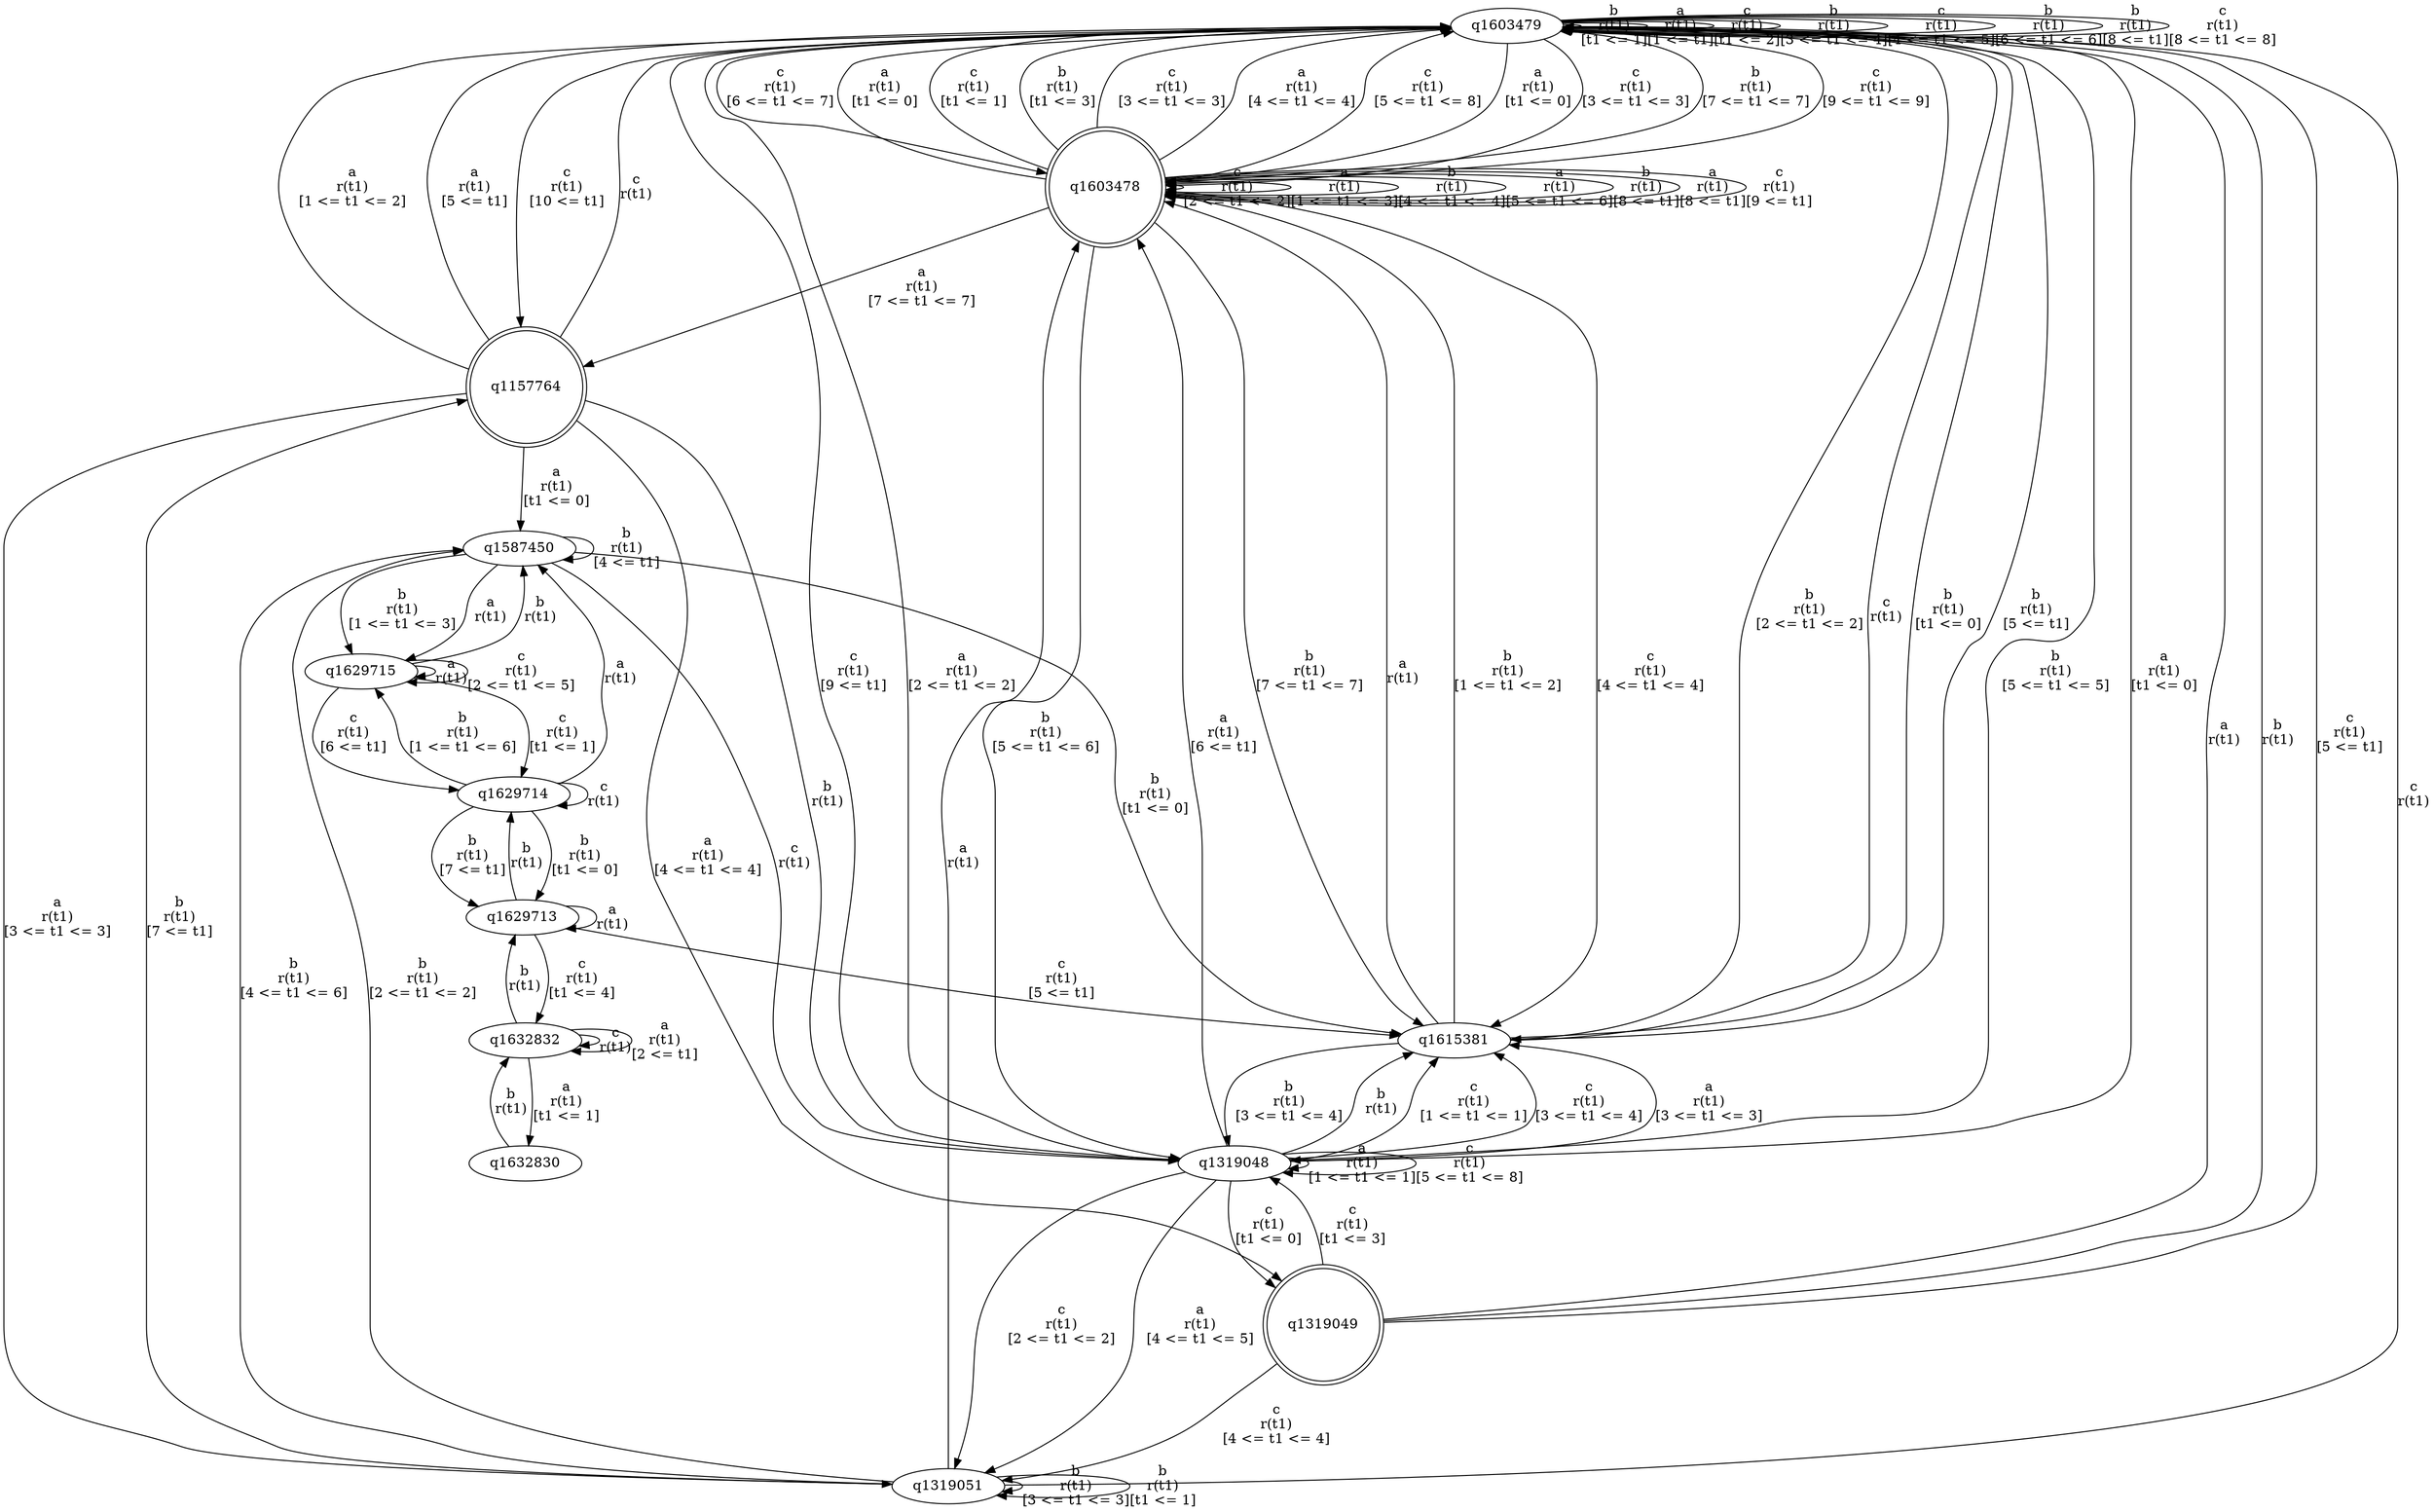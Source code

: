digraph "tests_1/test99/solution101/solution_verwer" {
	q1603479[label=q1603479]
	q1603478[label=q1603478 shape=doublecircle]
	q1615381[label=q1615381]
	q1319048[label=q1319048]
	q1319049[label=q1319049 shape=doublecircle]
	q1319051[label=q1319051]
	q1587450[label=q1587450]
	q1629715[label=q1629715]
	q1629714[label=q1629714]
	q1629713[label=q1629713]
	q1632832[label=q1632832]
	q1632830[label=q1632830]
	q1157764[label=q1157764 shape=doublecircle]
	q1603479 -> q1603478[label="a\nr(t1)\n[t1 <= 0]"]
	q1603478 -> q1603479[label="a\nr(t1)\n[t1 <= 0]"]
	q1603478 -> q1603479[label="c\nr(t1)\n[t1 <= 1]"]
	q1603478 -> q1603479[label="b\nr(t1)\n[t1 <= 3]"]
	q1603478 -> q1603478[label="c\nr(t1)\n[2 <= t1 <= 2]"]
	q1603478 -> q1603478[label="a\nr(t1)\n[1 <= t1 <= 3]"]
	q1603478 -> q1603478[label="b\nr(t1)\n[4 <= t1 <= 4]"]
	q1603478 -> q1603479[label="c\nr(t1)\n[3 <= t1 <= 3]"]
	q1603478 -> q1603479[label="a\nr(t1)\n[4 <= t1 <= 4]"]
	q1603478 -> q1615381[label="c\nr(t1)\n[4 <= t1 <= 4]"]
	q1615381 -> q1603479[label="c\nr(t1)\n"]
	q1615381 -> q1603478[label="a\nr(t1)\n"]
	q1615381 -> q1603479[label="b\nr(t1)\n[t1 <= 0]"]
	q1615381 -> q1603478[label="b\nr(t1)\n[1 <= t1 <= 2]"]
	q1615381 -> q1603479[label="b\nr(t1)\n[5 <= t1]"]
	q1615381 -> q1319048[label="b\nr(t1)\n[3 <= t1 <= 4]"]
	q1319048 -> q1615381[label="b\nr(t1)\n"]
	q1319048 -> q1603479[label="a\nr(t1)\n[t1 <= 0]"]
	q1319048 -> q1319049[label="c\nr(t1)\n[t1 <= 0]"]
	q1319049 -> q1603479[label="a\nr(t1)\n"]
	q1319049 -> q1603479[label="b\nr(t1)\n"]
	q1319049 -> q1319048[label="c\nr(t1)\n[t1 <= 3]"]
	q1319049 -> q1319051[label="c\nr(t1)\n[4 <= t1 <= 4]"]
	q1319051 -> q1603478[label="a\nr(t1)\n"]
	q1319051 -> q1603479[label="c\nr(t1)\n"]
	q1319051 -> q1319051[label="b\nr(t1)\n[3 <= t1 <= 3]"]
	q1319051 -> q1319051[label="b\nr(t1)\n[t1 <= 1]"]
	q1319051 -> q1587450[label="b\nr(t1)\n[2 <= t1 <= 2]"]
	q1587450 -> q1319048[label="c\nr(t1)\n"]
	q1587450 -> q1615381[label="b\nr(t1)\n[t1 <= 0]"]
	q1587450 -> q1587450[label="b\nr(t1)\n[4 <= t1]"]
	q1587450 -> q1629715[label="b\nr(t1)\n[1 <= t1 <= 3]"]
	q1629715 -> q1629715[label="a\nr(t1)\n"]
	q1629715 -> q1587450[label="b\nr(t1)\n"]
	q1629715 -> q1629714[label="c\nr(t1)\n[t1 <= 1]"]
	q1629714 -> q1587450[label="a\nr(t1)\n"]
	q1629714 -> q1629714[label="c\nr(t1)\n"]
	q1629714 -> q1629713[label="b\nr(t1)\n[t1 <= 0]"]
	q1629713 -> q1629714[label="b\nr(t1)\n"]
	q1629713 -> q1629713[label="a\nr(t1)\n"]
	q1629713 -> q1615381[label="c\nr(t1)\n[5 <= t1]"]
	q1629713 -> q1632832[label="c\nr(t1)\n[t1 <= 4]"]
	q1632832 -> q1629713[label="b\nr(t1)\n"]
	q1632832 -> q1632832[label="c\nr(t1)\n"]
	q1632832 -> q1632830[label="a\nr(t1)\n[t1 <= 1]"]
	q1632830 -> q1632832[label="b\nr(t1)\n"]
	q1632832 -> q1632832[label="a\nr(t1)\n[2 <= t1]"]
	q1629714 -> q1629715[label="b\nr(t1)\n[1 <= t1 <= 6]"]
	q1629714 -> q1629713[label="b\nr(t1)\n[7 <= t1]"]
	q1629715 -> q1629715[label="c\nr(t1)\n[2 <= t1 <= 5]"]
	q1629715 -> q1629714[label="c\nr(t1)\n[6 <= t1]"]
	q1587450 -> q1629715[label="a\nr(t1)\n"]
	q1319051 -> q1157764[label="b\nr(t1)\n[7 <= t1]"]
	q1157764 -> q1319048[label="b\nr(t1)\n"]
	q1157764 -> q1603479[label="c\nr(t1)\n"]
	q1157764 -> q1587450[label="a\nr(t1)\n[t1 <= 0]"]
	q1157764 -> q1603479[label="a\nr(t1)\n[1 <= t1 <= 2]"]
	q1157764 -> q1319051[label="a\nr(t1)\n[3 <= t1 <= 3]"]
	q1157764 -> q1319049[label="a\nr(t1)\n[4 <= t1 <= 4]"]
	q1157764 -> q1603479[label="a\nr(t1)\n[5 <= t1]"]
	q1319051 -> q1587450[label="b\nr(t1)\n[4 <= t1 <= 6]"]
	q1319049 -> q1603479[label="c\nr(t1)\n[5 <= t1]"]
	q1319048 -> q1603478[label="a\nr(t1)\n[6 <= t1]"]
	q1319048 -> q1615381[label="c\nr(t1)\n[1 <= t1 <= 1]"]
	q1319048 -> q1319051[label="c\nr(t1)\n[2 <= t1 <= 2]"]
	q1319048 -> q1615381[label="c\nr(t1)\n[3 <= t1 <= 4]"]
	q1319048 -> q1319048[label="a\nr(t1)\n[1 <= t1 <= 1]"]
	q1319048 -> q1603479[label="c\nr(t1)\n[9 <= t1]"]
	q1319048 -> q1319048[label="c\nr(t1)\n[5 <= t1 <= 8]"]
	q1319048 -> q1603479[label="a\nr(t1)\n[2 <= t1 <= 2]"]
	q1319048 -> q1615381[label="a\nr(t1)\n[3 <= t1 <= 3]"]
	q1319048 -> q1319051[label="a\nr(t1)\n[4 <= t1 <= 5]"]
	q1603478 -> q1603478[label="a\nr(t1)\n[5 <= t1 <= 6]"]
	q1603478 -> q1615381[label="b\nr(t1)\n[7 <= t1 <= 7]"]
	q1603478 -> q1603478[label="b\nr(t1)\n[8 <= t1]"]
	q1603478 -> q1157764[label="a\nr(t1)\n[7 <= t1 <= 7]"]
	q1603478 -> q1603478[label="a\nr(t1)\n[8 <= t1]"]
	q1603478 -> q1603479[label="c\nr(t1)\n[5 <= t1 <= 8]"]
	q1603478 -> q1603478[label="c\nr(t1)\n[9 <= t1]"]
	q1603478 -> q1319048[label="b\nr(t1)\n[5 <= t1 <= 6]"]
	q1603479 -> q1603479[label="b\nr(t1)\n[t1 <= 1]"]
	q1603479 -> q1603479[label="a\nr(t1)\n[1 <= t1]"]
	q1603479 -> q1615381[label="b\nr(t1)\n[2 <= t1 <= 2]"]
	q1603479 -> q1603478[label="c\nr(t1)\n[3 <= t1 <= 3]"]
	q1603479 -> q1603479[label="c\nr(t1)\n[t1 <= 2]"]
	q1603479 -> q1603479[label="b\nr(t1)\n[3 <= t1 <= 4]"]
	q1603479 -> q1603479[label="c\nr(t1)\n[4 <= t1 <= 5]"]
	q1603479 -> q1319048[label="b\nr(t1)\n[5 <= t1 <= 5]"]
	q1603479 -> q1603479[label="b\nr(t1)\n[6 <= t1 <= 6]"]
	q1603479 -> q1603478[label="b\nr(t1)\n[7 <= t1 <= 7]"]
	q1603479 -> q1603479[label="b\nr(t1)\n[8 <= t1]"]
	q1603479 -> q1603479[label="c\nr(t1)\n[8 <= t1 <= 8]"]
	q1603479 -> q1603478[label="c\nr(t1)\n[9 <= t1 <= 9]"]
	q1603479 -> q1157764[label="c\nr(t1)\n[10 <= t1]"]
	q1603479 -> q1603478[label="c\nr(t1)\n[6 <= t1 <= 7]"]
}
